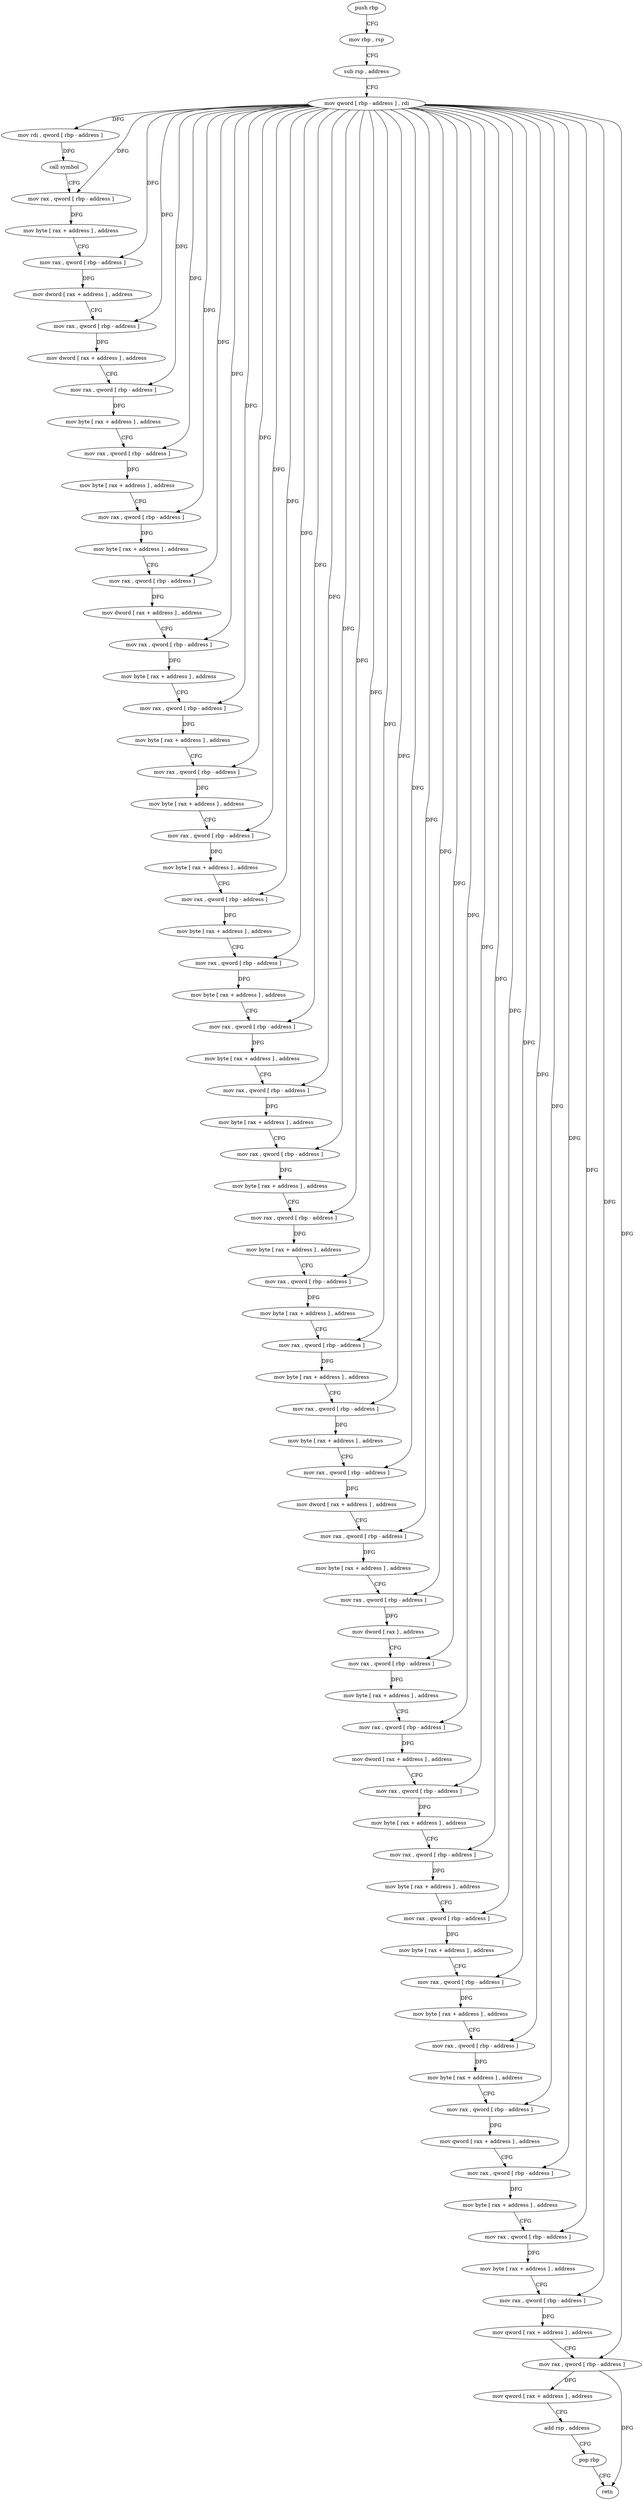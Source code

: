 digraph "func" {
"4210464" [label = "push rbp" ]
"4210465" [label = "mov rbp , rsp" ]
"4210468" [label = "sub rsp , address" ]
"4210472" [label = "mov qword [ rbp - address ] , rdi" ]
"4210476" [label = "mov rdi , qword [ rbp - address ]" ]
"4210480" [label = "call symbol" ]
"4210485" [label = "mov rax , qword [ rbp - address ]" ]
"4210489" [label = "mov byte [ rax + address ] , address" ]
"4210493" [label = "mov rax , qword [ rbp - address ]" ]
"4210497" [label = "mov dword [ rax + address ] , address" ]
"4210504" [label = "mov rax , qword [ rbp - address ]" ]
"4210508" [label = "mov dword [ rax + address ] , address" ]
"4210515" [label = "mov rax , qword [ rbp - address ]" ]
"4210519" [label = "mov byte [ rax + address ] , address" ]
"4210523" [label = "mov rax , qword [ rbp - address ]" ]
"4210527" [label = "mov byte [ rax + address ] , address" ]
"4210531" [label = "mov rax , qword [ rbp - address ]" ]
"4210535" [label = "mov byte [ rax + address ] , address" ]
"4210539" [label = "mov rax , qword [ rbp - address ]" ]
"4210543" [label = "mov dword [ rax + address ] , address" ]
"4210550" [label = "mov rax , qword [ rbp - address ]" ]
"4210554" [label = "mov byte [ rax + address ] , address" ]
"4210558" [label = "mov rax , qword [ rbp - address ]" ]
"4210562" [label = "mov byte [ rax + address ] , address" ]
"4210566" [label = "mov rax , qword [ rbp - address ]" ]
"4210570" [label = "mov byte [ rax + address ] , address" ]
"4210574" [label = "mov rax , qword [ rbp - address ]" ]
"4210578" [label = "mov byte [ rax + address ] , address" ]
"4210582" [label = "mov rax , qword [ rbp - address ]" ]
"4210586" [label = "mov byte [ rax + address ] , address" ]
"4210590" [label = "mov rax , qword [ rbp - address ]" ]
"4210594" [label = "mov byte [ rax + address ] , address" ]
"4210598" [label = "mov rax , qword [ rbp - address ]" ]
"4210602" [label = "mov byte [ rax + address ] , address" ]
"4210606" [label = "mov rax , qword [ rbp - address ]" ]
"4210610" [label = "mov byte [ rax + address ] , address" ]
"4210614" [label = "mov rax , qword [ rbp - address ]" ]
"4210618" [label = "mov byte [ rax + address ] , address" ]
"4210622" [label = "mov rax , qword [ rbp - address ]" ]
"4210626" [label = "mov byte [ rax + address ] , address" ]
"4210630" [label = "mov rax , qword [ rbp - address ]" ]
"4210634" [label = "mov byte [ rax + address ] , address" ]
"4210638" [label = "mov rax , qword [ rbp - address ]" ]
"4210642" [label = "mov byte [ rax + address ] , address" ]
"4210646" [label = "mov rax , qword [ rbp - address ]" ]
"4210650" [label = "mov byte [ rax + address ] , address" ]
"4210654" [label = "mov rax , qword [ rbp - address ]" ]
"4210658" [label = "mov dword [ rax + address ] , address" ]
"4210665" [label = "mov rax , qword [ rbp - address ]" ]
"4210669" [label = "mov byte [ rax + address ] , address" ]
"4210673" [label = "mov rax , qword [ rbp - address ]" ]
"4210677" [label = "mov dword [ rax ] , address" ]
"4210683" [label = "mov rax , qword [ rbp - address ]" ]
"4210687" [label = "mov byte [ rax + address ] , address" ]
"4210691" [label = "mov rax , qword [ rbp - address ]" ]
"4210695" [label = "mov dword [ rax + address ] , address" ]
"4210702" [label = "mov rax , qword [ rbp - address ]" ]
"4210706" [label = "mov byte [ rax + address ] , address" ]
"4210710" [label = "mov rax , qword [ rbp - address ]" ]
"4210714" [label = "mov byte [ rax + address ] , address" ]
"4210718" [label = "mov rax , qword [ rbp - address ]" ]
"4210722" [label = "mov byte [ rax + address ] , address" ]
"4210726" [label = "mov rax , qword [ rbp - address ]" ]
"4210730" [label = "mov byte [ rax + address ] , address" ]
"4210734" [label = "mov rax , qword [ rbp - address ]" ]
"4210738" [label = "mov byte [ rax + address ] , address" ]
"4210742" [label = "mov rax , qword [ rbp - address ]" ]
"4210746" [label = "mov qword [ rax + address ] , address" ]
"4210754" [label = "mov rax , qword [ rbp - address ]" ]
"4210758" [label = "mov byte [ rax + address ] , address" ]
"4210762" [label = "mov rax , qword [ rbp - address ]" ]
"4210766" [label = "mov byte [ rax + address ] , address" ]
"4210770" [label = "mov rax , qword [ rbp - address ]" ]
"4210774" [label = "mov qword [ rax + address ] , address" ]
"4210782" [label = "mov rax , qword [ rbp - address ]" ]
"4210786" [label = "mov qword [ rax + address ] , address" ]
"4210794" [label = "add rsp , address" ]
"4210798" [label = "pop rbp" ]
"4210799" [label = "retn" ]
"4210464" -> "4210465" [ label = "CFG" ]
"4210465" -> "4210468" [ label = "CFG" ]
"4210468" -> "4210472" [ label = "CFG" ]
"4210472" -> "4210476" [ label = "DFG" ]
"4210472" -> "4210485" [ label = "DFG" ]
"4210472" -> "4210493" [ label = "DFG" ]
"4210472" -> "4210504" [ label = "DFG" ]
"4210472" -> "4210515" [ label = "DFG" ]
"4210472" -> "4210523" [ label = "DFG" ]
"4210472" -> "4210531" [ label = "DFG" ]
"4210472" -> "4210539" [ label = "DFG" ]
"4210472" -> "4210550" [ label = "DFG" ]
"4210472" -> "4210558" [ label = "DFG" ]
"4210472" -> "4210566" [ label = "DFG" ]
"4210472" -> "4210574" [ label = "DFG" ]
"4210472" -> "4210582" [ label = "DFG" ]
"4210472" -> "4210590" [ label = "DFG" ]
"4210472" -> "4210598" [ label = "DFG" ]
"4210472" -> "4210606" [ label = "DFG" ]
"4210472" -> "4210614" [ label = "DFG" ]
"4210472" -> "4210622" [ label = "DFG" ]
"4210472" -> "4210630" [ label = "DFG" ]
"4210472" -> "4210638" [ label = "DFG" ]
"4210472" -> "4210646" [ label = "DFG" ]
"4210472" -> "4210654" [ label = "DFG" ]
"4210472" -> "4210665" [ label = "DFG" ]
"4210472" -> "4210673" [ label = "DFG" ]
"4210472" -> "4210683" [ label = "DFG" ]
"4210472" -> "4210691" [ label = "DFG" ]
"4210472" -> "4210702" [ label = "DFG" ]
"4210472" -> "4210710" [ label = "DFG" ]
"4210472" -> "4210718" [ label = "DFG" ]
"4210472" -> "4210726" [ label = "DFG" ]
"4210472" -> "4210734" [ label = "DFG" ]
"4210472" -> "4210742" [ label = "DFG" ]
"4210472" -> "4210754" [ label = "DFG" ]
"4210472" -> "4210762" [ label = "DFG" ]
"4210472" -> "4210770" [ label = "DFG" ]
"4210472" -> "4210782" [ label = "DFG" ]
"4210476" -> "4210480" [ label = "DFG" ]
"4210480" -> "4210485" [ label = "CFG" ]
"4210485" -> "4210489" [ label = "DFG" ]
"4210489" -> "4210493" [ label = "CFG" ]
"4210493" -> "4210497" [ label = "DFG" ]
"4210497" -> "4210504" [ label = "CFG" ]
"4210504" -> "4210508" [ label = "DFG" ]
"4210508" -> "4210515" [ label = "CFG" ]
"4210515" -> "4210519" [ label = "DFG" ]
"4210519" -> "4210523" [ label = "CFG" ]
"4210523" -> "4210527" [ label = "DFG" ]
"4210527" -> "4210531" [ label = "CFG" ]
"4210531" -> "4210535" [ label = "DFG" ]
"4210535" -> "4210539" [ label = "CFG" ]
"4210539" -> "4210543" [ label = "DFG" ]
"4210543" -> "4210550" [ label = "CFG" ]
"4210550" -> "4210554" [ label = "DFG" ]
"4210554" -> "4210558" [ label = "CFG" ]
"4210558" -> "4210562" [ label = "DFG" ]
"4210562" -> "4210566" [ label = "CFG" ]
"4210566" -> "4210570" [ label = "DFG" ]
"4210570" -> "4210574" [ label = "CFG" ]
"4210574" -> "4210578" [ label = "DFG" ]
"4210578" -> "4210582" [ label = "CFG" ]
"4210582" -> "4210586" [ label = "DFG" ]
"4210586" -> "4210590" [ label = "CFG" ]
"4210590" -> "4210594" [ label = "DFG" ]
"4210594" -> "4210598" [ label = "CFG" ]
"4210598" -> "4210602" [ label = "DFG" ]
"4210602" -> "4210606" [ label = "CFG" ]
"4210606" -> "4210610" [ label = "DFG" ]
"4210610" -> "4210614" [ label = "CFG" ]
"4210614" -> "4210618" [ label = "DFG" ]
"4210618" -> "4210622" [ label = "CFG" ]
"4210622" -> "4210626" [ label = "DFG" ]
"4210626" -> "4210630" [ label = "CFG" ]
"4210630" -> "4210634" [ label = "DFG" ]
"4210634" -> "4210638" [ label = "CFG" ]
"4210638" -> "4210642" [ label = "DFG" ]
"4210642" -> "4210646" [ label = "CFG" ]
"4210646" -> "4210650" [ label = "DFG" ]
"4210650" -> "4210654" [ label = "CFG" ]
"4210654" -> "4210658" [ label = "DFG" ]
"4210658" -> "4210665" [ label = "CFG" ]
"4210665" -> "4210669" [ label = "DFG" ]
"4210669" -> "4210673" [ label = "CFG" ]
"4210673" -> "4210677" [ label = "DFG" ]
"4210677" -> "4210683" [ label = "CFG" ]
"4210683" -> "4210687" [ label = "DFG" ]
"4210687" -> "4210691" [ label = "CFG" ]
"4210691" -> "4210695" [ label = "DFG" ]
"4210695" -> "4210702" [ label = "CFG" ]
"4210702" -> "4210706" [ label = "DFG" ]
"4210706" -> "4210710" [ label = "CFG" ]
"4210710" -> "4210714" [ label = "DFG" ]
"4210714" -> "4210718" [ label = "CFG" ]
"4210718" -> "4210722" [ label = "DFG" ]
"4210722" -> "4210726" [ label = "CFG" ]
"4210726" -> "4210730" [ label = "DFG" ]
"4210730" -> "4210734" [ label = "CFG" ]
"4210734" -> "4210738" [ label = "DFG" ]
"4210738" -> "4210742" [ label = "CFG" ]
"4210742" -> "4210746" [ label = "DFG" ]
"4210746" -> "4210754" [ label = "CFG" ]
"4210754" -> "4210758" [ label = "DFG" ]
"4210758" -> "4210762" [ label = "CFG" ]
"4210762" -> "4210766" [ label = "DFG" ]
"4210766" -> "4210770" [ label = "CFG" ]
"4210770" -> "4210774" [ label = "DFG" ]
"4210774" -> "4210782" [ label = "CFG" ]
"4210782" -> "4210786" [ label = "DFG" ]
"4210782" -> "4210799" [ label = "DFG" ]
"4210786" -> "4210794" [ label = "CFG" ]
"4210794" -> "4210798" [ label = "CFG" ]
"4210798" -> "4210799" [ label = "CFG" ]
}
